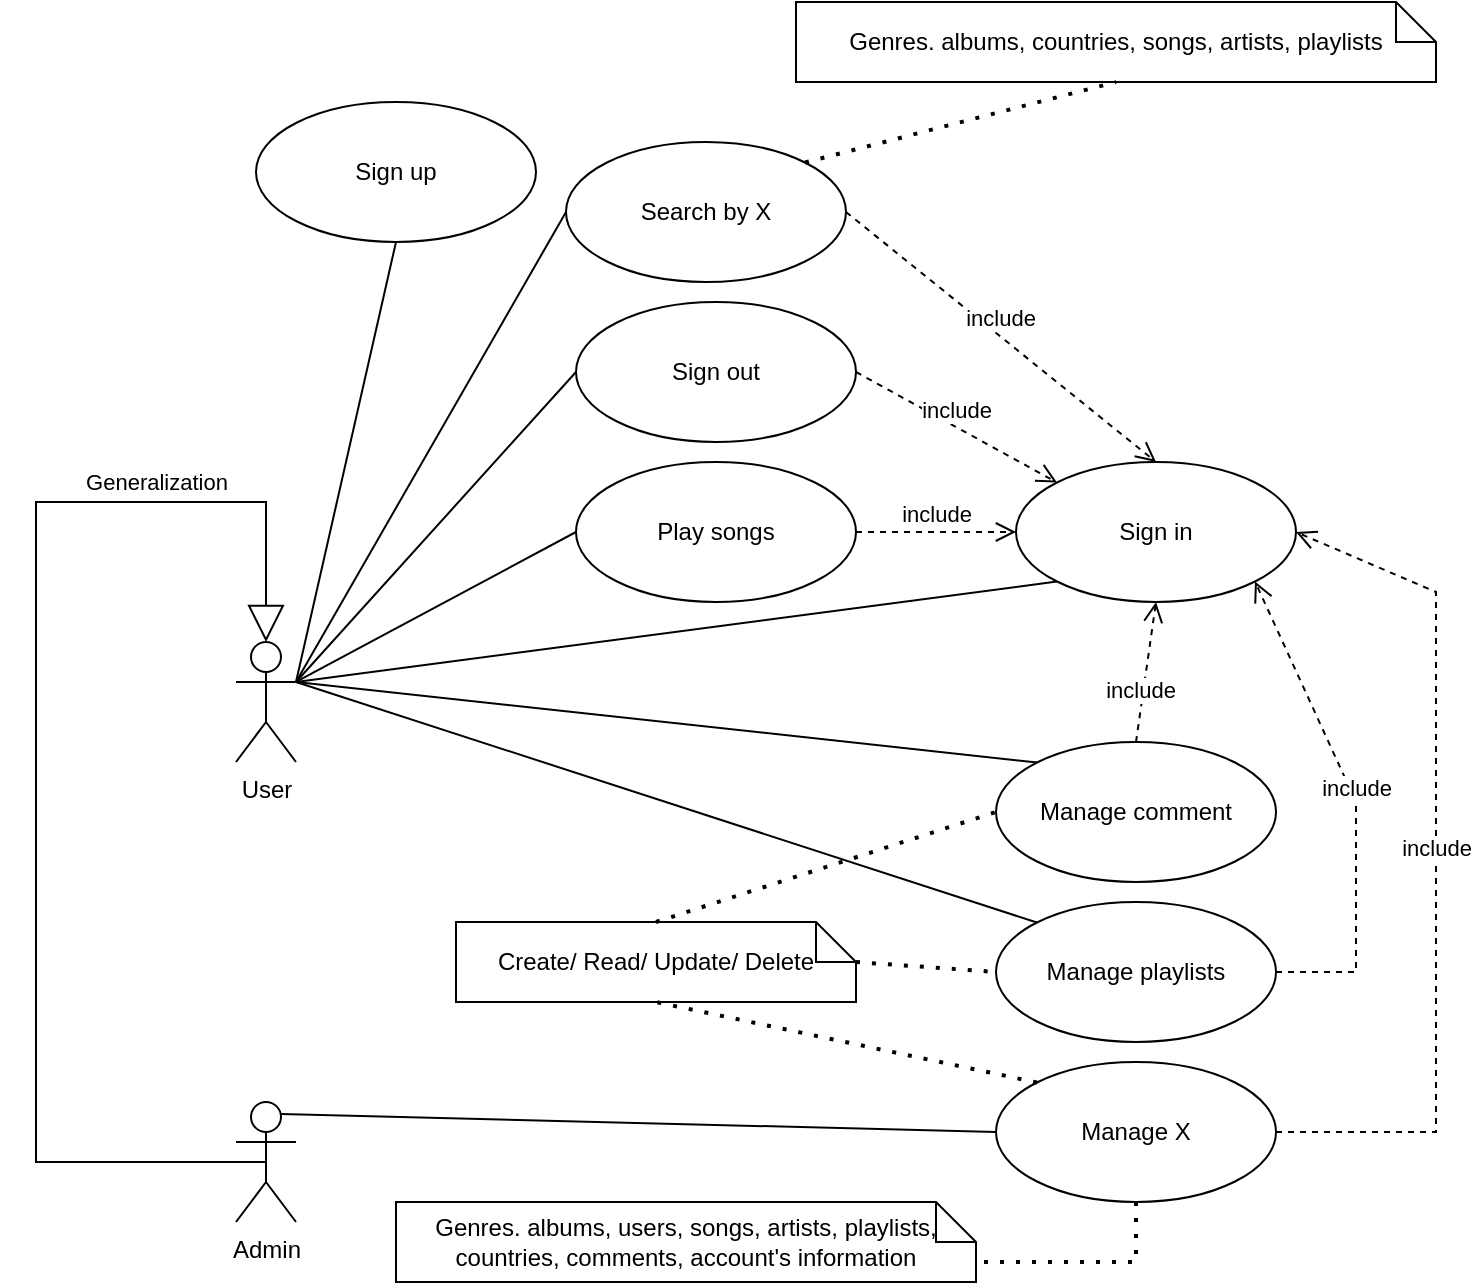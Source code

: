 <mxfile version="20.5.1" type="device" pages="2"><diagram id="OiweHxfRdBWRjA55KMld" name="Page-1"><mxGraphModel dx="2048" dy="1841" grid="1" gridSize="10" guides="1" tooltips="1" connect="1" arrows="1" fold="1" page="1" pageScale="1" pageWidth="827" pageHeight="1169" math="0" shadow="0"><root><mxCell id="0"/><mxCell id="1" parent="0"/><mxCell id="q5K1RIQbRmU1oFJUQUnb-1" value="User" style="shape=umlActor;verticalLabelPosition=bottom;verticalAlign=top;html=1;outlineConnect=0;" parent="1" vertex="1"><mxGeometry x="-120" y="-10" width="30" height="60" as="geometry"/></mxCell><mxCell id="q5K1RIQbRmU1oFJUQUnb-3" value="Admin" style="shape=umlActor;verticalLabelPosition=bottom;verticalAlign=top;html=1;outlineConnect=0;" parent="1" vertex="1"><mxGeometry x="-120" y="220" width="30" height="60" as="geometry"/></mxCell><mxCell id="q5K1RIQbRmU1oFJUQUnb-7" value="Sign in" style="ellipse;whiteSpace=wrap;html=1;" parent="1" vertex="1"><mxGeometry x="270" y="-100" width="140" height="70" as="geometry"/></mxCell><mxCell id="q5K1RIQbRmU1oFJUQUnb-8" value="Sign out" style="ellipse;whiteSpace=wrap;html=1;" parent="1" vertex="1"><mxGeometry x="50" y="-180" width="140" height="70" as="geometry"/></mxCell><mxCell id="q5K1RIQbRmU1oFJUQUnb-9" value="Sign up" style="ellipse;whiteSpace=wrap;html=1;" parent="1" vertex="1"><mxGeometry x="-110" y="-280" width="140" height="70" as="geometry"/></mxCell><mxCell id="q5K1RIQbRmU1oFJUQUnb-10" value="Search by X" style="ellipse;whiteSpace=wrap;html=1;" parent="1" vertex="1"><mxGeometry x="45" y="-260" width="140" height="70" as="geometry"/></mxCell><mxCell id="q5K1RIQbRmU1oFJUQUnb-28" value="include" style="html=1;verticalAlign=bottom;endArrow=open;dashed=1;endSize=8;rounded=0;exitX=1;exitY=0.5;exitDx=0;exitDy=0;entryX=0;entryY=0;entryDx=0;entryDy=0;" parent="1" source="q5K1RIQbRmU1oFJUQUnb-8" target="q5K1RIQbRmU1oFJUQUnb-7" edge="1"><mxGeometry relative="1" as="geometry"><mxPoint x="600" y="200" as="sourcePoint"/><mxPoint x="520" y="200" as="targetPoint"/></mxGeometry></mxCell><mxCell id="q5K1RIQbRmU1oFJUQUnb-29" value="Manage comment" style="ellipse;whiteSpace=wrap;html=1;" parent="1" vertex="1"><mxGeometry x="260" y="40" width="140" height="70" as="geometry"/></mxCell><mxCell id="q5K1RIQbRmU1oFJUQUnb-31" value="Play songs" style="ellipse;whiteSpace=wrap;html=1;" parent="1" vertex="1"><mxGeometry x="50" y="-100" width="140" height="70" as="geometry"/></mxCell><mxCell id="q5K1RIQbRmU1oFJUQUnb-33" value="Create/ Read/ Update/ Delete" style="shape=note;size=20;whiteSpace=wrap;html=1;" parent="1" vertex="1"><mxGeometry x="-10" y="130" width="200" height="40" as="geometry"/></mxCell><mxCell id="q5K1RIQbRmU1oFJUQUnb-35" value="Manage playlists" style="ellipse;whiteSpace=wrap;html=1;" parent="1" vertex="1"><mxGeometry x="260" y="120" width="140" height="70" as="geometry"/></mxCell><mxCell id="q5K1RIQbRmU1oFJUQUnb-40" value="Manage X" style="ellipse;whiteSpace=wrap;html=1;" parent="1" vertex="1"><mxGeometry x="260" y="200" width="140" height="70" as="geometry"/></mxCell><mxCell id="q5K1RIQbRmU1oFJUQUnb-47" value="include" style="html=1;verticalAlign=bottom;endArrow=open;dashed=1;endSize=8;rounded=0;exitX=1;exitY=0.5;exitDx=0;exitDy=0;entryX=0.5;entryY=0;entryDx=0;entryDy=0;" parent="1" source="q5K1RIQbRmU1oFJUQUnb-10" target="q5K1RIQbRmU1oFJUQUnb-7" edge="1"><mxGeometry relative="1" as="geometry"><mxPoint x="370.0" y="295" as="sourcePoint"/><mxPoint x="200.05" y="179.469" as="targetPoint"/></mxGeometry></mxCell><mxCell id="q5K1RIQbRmU1oFJUQUnb-61" value="Genres. albums, users, songs, artists, playlists, countries, comments, account's information" style="shape=note;size=20;whiteSpace=wrap;html=1;" parent="1" vertex="1"><mxGeometry x="-40" y="270" width="290" height="40" as="geometry"/></mxCell><mxCell id="q5K1RIQbRmU1oFJUQUnb-62" value="" style="endArrow=none;dashed=1;html=1;dashPattern=1 3;strokeWidth=2;rounded=0;exitX=0;exitY=0;exitDx=0;exitDy=0;entryX=0.5;entryY=1;entryDx=0;entryDy=0;entryPerimeter=0;" parent="1" source="q5K1RIQbRmU1oFJUQUnb-40" target="q5K1RIQbRmU1oFJUQUnb-33" edge="1"><mxGeometry width="50" height="50" relative="1" as="geometry"><mxPoint x="350" y="310" as="sourcePoint"/><mxPoint x="90" y="190" as="targetPoint"/></mxGeometry></mxCell><mxCell id="q5K1RIQbRmU1oFJUQUnb-63" value="" style="endArrow=none;dashed=1;html=1;dashPattern=1 3;strokeWidth=2;rounded=0;exitX=0.5;exitY=1;exitDx=0;exitDy=0;entryX=0;entryY=0;entryDx=290;entryDy=30;entryPerimeter=0;" parent="1" source="q5K1RIQbRmU1oFJUQUnb-40" target="q5K1RIQbRmU1oFJUQUnb-61" edge="1"><mxGeometry width="50" height="50" relative="1" as="geometry"><mxPoint x="350" y="310" as="sourcePoint"/><mxPoint x="230" y="300" as="targetPoint"/><Array as="points"><mxPoint x="330" y="300"/></Array></mxGeometry></mxCell><mxCell id="q5K1RIQbRmU1oFJUQUnb-64" value="include" style="html=1;verticalAlign=bottom;endArrow=open;dashed=1;endSize=8;rounded=0;exitX=0.5;exitY=0;exitDx=0;exitDy=0;entryX=0.5;entryY=1;entryDx=0;entryDy=0;" parent="1" source="q5K1RIQbRmU1oFJUQUnb-29" target="q5K1RIQbRmU1oFJUQUnb-7" edge="1"><mxGeometry x="-0.5" relative="1" as="geometry"><mxPoint x="354.0" y="210" as="sourcePoint"/><mxPoint x="230" y="190" as="targetPoint"/><mxPoint as="offset"/></mxGeometry></mxCell><mxCell id="q5K1RIQbRmU1oFJUQUnb-65" value="include" style="html=1;verticalAlign=bottom;endArrow=open;dashed=1;endSize=8;rounded=0;exitX=1;exitY=0.5;exitDx=0;exitDy=0;entryX=1;entryY=1;entryDx=0;entryDy=0;" parent="1" source="q5K1RIQbRmU1oFJUQUnb-35" target="q5K1RIQbRmU1oFJUQUnb-7" edge="1"><mxGeometry relative="1" as="geometry"><mxPoint x="364.0" y="220" as="sourcePoint"/><mxPoint x="240" y="200" as="targetPoint"/><Array as="points"><mxPoint x="440" y="155"/><mxPoint x="440" y="70"/></Array></mxGeometry></mxCell><mxCell id="q5K1RIQbRmU1oFJUQUnb-66" value="include" style="html=1;verticalAlign=bottom;endArrow=open;dashed=1;endSize=8;rounded=0;exitX=1;exitY=0.5;exitDx=0;exitDy=0;entryX=1;entryY=0.5;entryDx=0;entryDy=0;" parent="1" source="q5K1RIQbRmU1oFJUQUnb-40" target="q5K1RIQbRmU1oFJUQUnb-7" edge="1"><mxGeometry relative="1" as="geometry"><mxPoint x="374.0" y="230" as="sourcePoint"/><mxPoint x="250" y="210" as="targetPoint"/><Array as="points"><mxPoint x="480" y="235"/><mxPoint x="480" y="-35"/></Array></mxGeometry></mxCell><mxCell id="q5K1RIQbRmU1oFJUQUnb-67" value="include" style="html=1;verticalAlign=bottom;endArrow=open;dashed=1;endSize=8;rounded=0;exitX=1;exitY=0.5;exitDx=0;exitDy=0;entryX=0;entryY=0.5;entryDx=0;entryDy=0;" parent="1" source="q5K1RIQbRmU1oFJUQUnb-31" target="q5K1RIQbRmU1oFJUQUnb-7" edge="1"><mxGeometry relative="1" as="geometry"><mxPoint x="384.0" y="240" as="sourcePoint"/><mxPoint x="260" y="220" as="targetPoint"/></mxGeometry></mxCell><mxCell id="q5K1RIQbRmU1oFJUQUnb-68" value="" style="endArrow=none;dashed=1;html=1;dashPattern=1 3;strokeWidth=2;rounded=0;exitX=0;exitY=0;exitDx=200;exitDy=20;exitPerimeter=0;entryX=0;entryY=0.5;entryDx=0;entryDy=0;" parent="1" source="q5K1RIQbRmU1oFJUQUnb-33" target="q5K1RIQbRmU1oFJUQUnb-35" edge="1"><mxGeometry width="50" height="50" relative="1" as="geometry"><mxPoint x="350" y="310" as="sourcePoint"/><mxPoint x="260" y="155" as="targetPoint"/></mxGeometry></mxCell><mxCell id="q5K1RIQbRmU1oFJUQUnb-70" value="" style="endArrow=none;dashed=1;html=1;dashPattern=1 3;strokeWidth=2;rounded=0;entryX=0;entryY=0.5;entryDx=0;entryDy=0;exitX=0.5;exitY=0;exitDx=0;exitDy=0;exitPerimeter=0;" parent="1" source="q5K1RIQbRmU1oFJUQUnb-33" target="q5K1RIQbRmU1oFJUQUnb-29" edge="1"><mxGeometry width="50" height="50" relative="1" as="geometry"><mxPoint x="220" y="130" as="sourcePoint"/><mxPoint x="400" y="90" as="targetPoint"/></mxGeometry></mxCell><mxCell id="q5K1RIQbRmU1oFJUQUnb-71" value="Genres. albums, countries, songs, artists, playlists" style="shape=note;size=20;whiteSpace=wrap;html=1;" parent="1" vertex="1"><mxGeometry x="160" y="-330" width="320" height="40" as="geometry"/></mxCell><mxCell id="q5K1RIQbRmU1oFJUQUnb-72" value="" style="endArrow=none;dashed=1;html=1;dashPattern=1 3;strokeWidth=2;rounded=0;entryX=0.5;entryY=1;entryDx=0;entryDy=0;entryPerimeter=0;exitX=1;exitY=0;exitDx=0;exitDy=0;" parent="1" source="q5K1RIQbRmU1oFJUQUnb-10" target="q5K1RIQbRmU1oFJUQUnb-71" edge="1"><mxGeometry width="50" height="50" relative="1" as="geometry"><mxPoint x="295" y="140" as="sourcePoint"/><mxPoint x="345" y="90" as="targetPoint"/></mxGeometry></mxCell><mxCell id="q5K1RIQbRmU1oFJUQUnb-73" value="Generalization" style="endArrow=block;endSize=16;endFill=0;html=1;rounded=0;exitX=0.5;exitY=0.5;exitDx=0;exitDy=0;exitPerimeter=0;entryX=0.5;entryY=0;entryDx=0;entryDy=0;entryPerimeter=0;" parent="1" source="q5K1RIQbRmU1oFJUQUnb-3" target="q5K1RIQbRmU1oFJUQUnb-1" edge="1"><mxGeometry x="0.603" y="10" width="160" relative="1" as="geometry"><mxPoint x="290" y="120" as="sourcePoint"/><mxPoint x="450" y="120" as="targetPoint"/><Array as="points"><mxPoint x="-220" y="250"/><mxPoint x="-220" y="-80"/><mxPoint x="-105" y="-80"/></Array><mxPoint as="offset"/></mxGeometry></mxCell><mxCell id="q5K1RIQbRmU1oFJUQUnb-74" value="" style="endArrow=none;html=1;rounded=0;exitX=0.75;exitY=0.1;exitDx=0;exitDy=0;exitPerimeter=0;entryX=0;entryY=0.5;entryDx=0;entryDy=0;" parent="1" source="q5K1RIQbRmU1oFJUQUnb-3" target="q5K1RIQbRmU1oFJUQUnb-40" edge="1"><mxGeometry width="50" height="50" relative="1" as="geometry"><mxPoint x="130" y="140" as="sourcePoint"/><mxPoint x="180" y="90" as="targetPoint"/></mxGeometry></mxCell><mxCell id="q5K1RIQbRmU1oFJUQUnb-76" value="" style="endArrow=none;html=1;rounded=0;exitX=1;exitY=0.333;exitDx=0;exitDy=0;exitPerimeter=0;entryX=0;entryY=0.5;entryDx=0;entryDy=0;" parent="1" source="q5K1RIQbRmU1oFJUQUnb-1" target="q5K1RIQbRmU1oFJUQUnb-31" edge="1"><mxGeometry width="50" height="50" relative="1" as="geometry"><mxPoint x="130" y="140" as="sourcePoint"/><mxPoint x="180" y="90" as="targetPoint"/></mxGeometry></mxCell><mxCell id="q5K1RIQbRmU1oFJUQUnb-77" value="" style="endArrow=none;html=1;rounded=0;exitX=1;exitY=0.333;exitDx=0;exitDy=0;exitPerimeter=0;entryX=0.5;entryY=1;entryDx=0;entryDy=0;" parent="1" source="q5K1RIQbRmU1oFJUQUnb-1" target="q5K1RIQbRmU1oFJUQUnb-9" edge="1"><mxGeometry width="50" height="50" relative="1" as="geometry"><mxPoint x="130" y="140" as="sourcePoint"/><mxPoint x="180" y="90" as="targetPoint"/></mxGeometry></mxCell><mxCell id="q5K1RIQbRmU1oFJUQUnb-78" value="" style="endArrow=none;html=1;rounded=0;entryX=1;entryY=0.333;entryDx=0;entryDy=0;entryPerimeter=0;exitX=0;exitY=0;exitDx=0;exitDy=0;" parent="1" source="q5K1RIQbRmU1oFJUQUnb-29" target="q5K1RIQbRmU1oFJUQUnb-1" edge="1"><mxGeometry width="50" height="50" relative="1" as="geometry"><mxPoint x="130" y="140" as="sourcePoint"/><mxPoint x="180" y="90" as="targetPoint"/></mxGeometry></mxCell><mxCell id="q5K1RIQbRmU1oFJUQUnb-79" value="" style="endArrow=none;html=1;rounded=0;entryX=1;entryY=0.333;entryDx=0;entryDy=0;entryPerimeter=0;exitX=0;exitY=0;exitDx=0;exitDy=0;" parent="1" source="q5K1RIQbRmU1oFJUQUnb-35" target="q5K1RIQbRmU1oFJUQUnb-1" edge="1"><mxGeometry width="50" height="50" relative="1" as="geometry"><mxPoint x="130" y="140" as="sourcePoint"/><mxPoint x="180" y="90" as="targetPoint"/></mxGeometry></mxCell><mxCell id="q5K1RIQbRmU1oFJUQUnb-80" value="" style="endArrow=none;html=1;rounded=0;entryX=0;entryY=0.5;entryDx=0;entryDy=0;exitX=1;exitY=0.333;exitDx=0;exitDy=0;exitPerimeter=0;" parent="1" source="q5K1RIQbRmU1oFJUQUnb-1" target="q5K1RIQbRmU1oFJUQUnb-8" edge="1"><mxGeometry width="50" height="50" relative="1" as="geometry"><mxPoint x="270" y="40" as="sourcePoint"/><mxPoint x="320" y="-10" as="targetPoint"/></mxGeometry></mxCell><mxCell id="q5K1RIQbRmU1oFJUQUnb-81" value="" style="endArrow=none;html=1;rounded=0;entryX=0;entryY=0.5;entryDx=0;entryDy=0;exitX=1;exitY=0.333;exitDx=0;exitDy=0;exitPerimeter=0;" parent="1" source="q5K1RIQbRmU1oFJUQUnb-1" target="q5K1RIQbRmU1oFJUQUnb-10" edge="1"><mxGeometry width="50" height="50" relative="1" as="geometry"><mxPoint x="270" y="-60" as="sourcePoint"/><mxPoint x="320" y="-110" as="targetPoint"/></mxGeometry></mxCell><mxCell id="q5K1RIQbRmU1oFJUQUnb-82" value="" style="endArrow=none;html=1;rounded=0;entryX=0;entryY=1;entryDx=0;entryDy=0;exitX=1;exitY=0.333;exitDx=0;exitDy=0;exitPerimeter=0;" parent="1" source="q5K1RIQbRmU1oFJUQUnb-1" target="q5K1RIQbRmU1oFJUQUnb-7" edge="1"><mxGeometry width="50" height="50" relative="1" as="geometry"><mxPoint x="150" y="140" as="sourcePoint"/><mxPoint x="200" y="90" as="targetPoint"/></mxGeometry></mxCell></root></mxGraphModel></diagram><diagram id="AbUPwFujo9A-FoS50MLn" name="Page-1"><mxGraphModel><root><mxCell id="0"/><mxCell id="1" parent="0"/></root></mxGraphModel></diagram></mxfile>